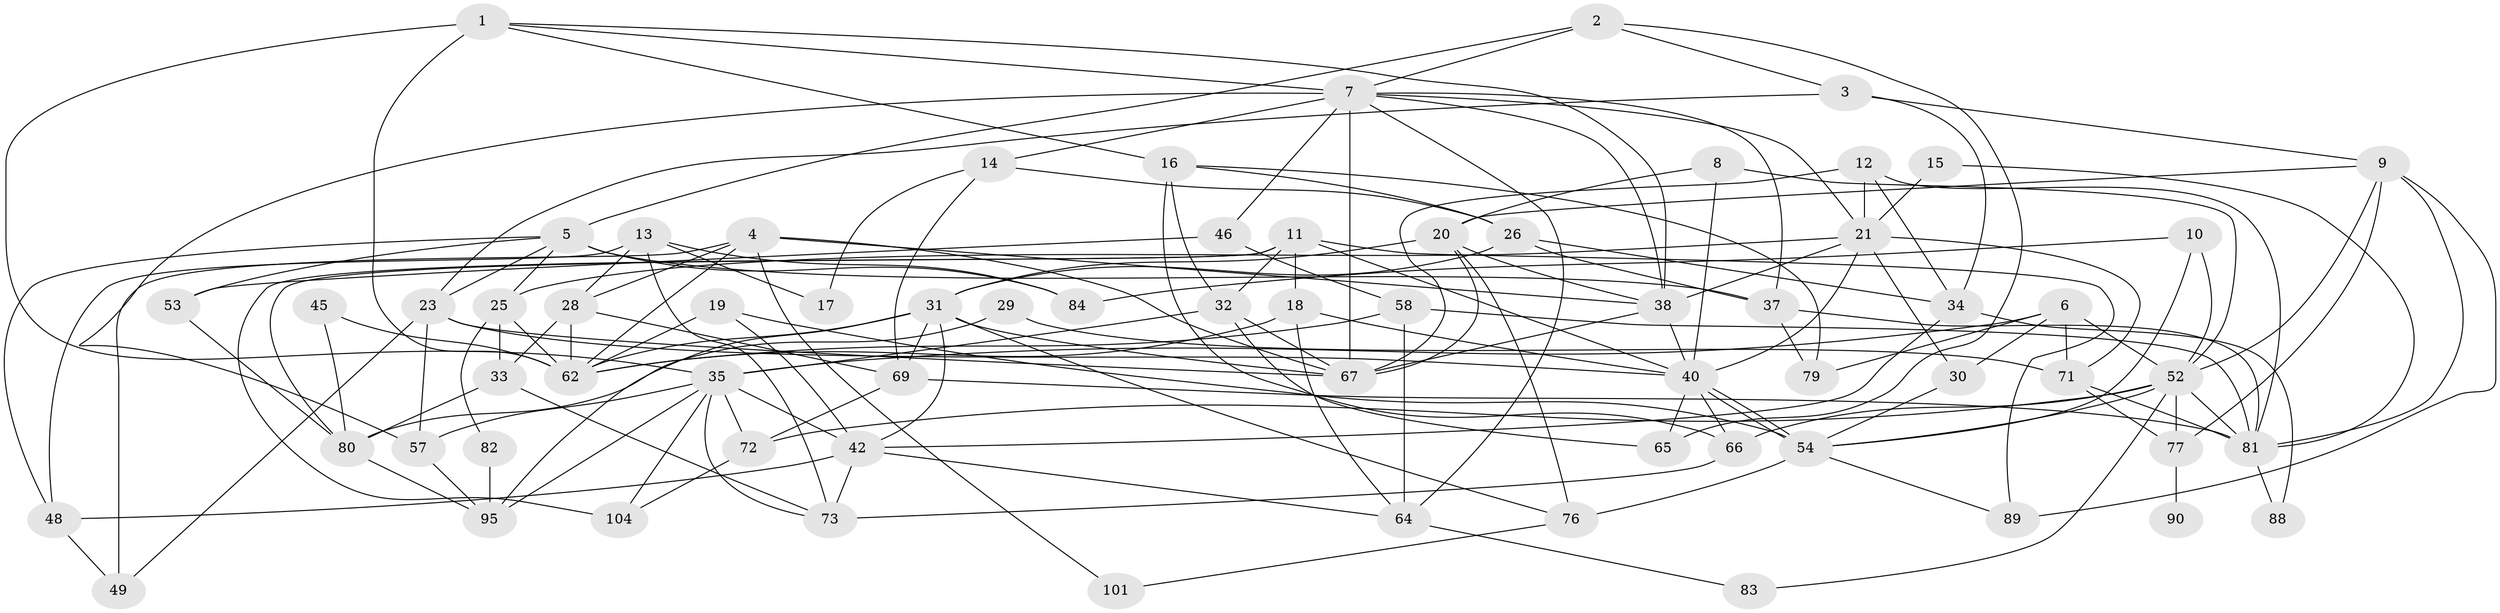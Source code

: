// original degree distribution, {5: 0.16037735849056603, 3: 0.2830188679245283, 4: 0.2641509433962264, 9: 0.02830188679245283, 2: 0.1509433962264151, 8: 0.009433962264150943, 6: 0.0660377358490566, 7: 0.03773584905660377}
// Generated by graph-tools (version 1.1) at 2025/11/02/27/25 16:11:20]
// undirected, 68 vertices, 163 edges
graph export_dot {
graph [start="1"]
  node [color=gray90,style=filled];
  1;
  2;
  3 [super="+63"];
  4 [super="+36"];
  5 [super="+27"];
  6 [super="+22"];
  7 [super="+59"];
  8;
  9 [super="+60"];
  10 [super="+92"];
  11 [super="+24"];
  12 [super="+61"];
  13 [super="+105"];
  14 [super="+99"];
  15;
  16 [super="+75"];
  17;
  18 [super="+78"];
  19;
  20 [super="+47"];
  21;
  23;
  25 [super="+56"];
  26 [super="+55"];
  28 [super="+68"];
  29;
  30 [super="+50"];
  31 [super="+39"];
  32 [super="+41"];
  33 [super="+44"];
  34 [super="+91"];
  35 [super="+94"];
  37 [super="+51"];
  38 [super="+43"];
  40 [super="+103"];
  42 [super="+93"];
  45;
  46;
  48;
  49;
  52 [super="+97"];
  53;
  54 [super="+106"];
  57;
  58;
  62 [super="+74"];
  64 [super="+102"];
  65;
  66;
  67 [super="+70"];
  69;
  71 [super="+96"];
  72;
  73 [super="+98"];
  76 [super="+85"];
  77 [super="+100"];
  79;
  80 [super="+87"];
  81 [super="+86"];
  82;
  83;
  84;
  88;
  89;
  90;
  95;
  101;
  104;
  1 -- 7;
  1 -- 38;
  1 -- 62;
  1 -- 35;
  1 -- 16;
  2 -- 7;
  2 -- 65;
  2 -- 3;
  2 -- 5;
  3 -- 9;
  3 -- 23;
  3 -- 34;
  4 -- 62;
  4 -- 49;
  4 -- 101;
  4 -- 28;
  4 -- 38;
  4 -- 67;
  5 -- 48;
  5 -- 23;
  5 -- 53;
  5 -- 84;
  5 -- 25;
  5 -- 37;
  6 -- 79;
  6 -- 30;
  6 -- 71;
  6 -- 35;
  6 -- 52;
  7 -- 67 [weight=2];
  7 -- 57;
  7 -- 46;
  7 -- 21;
  7 -- 38;
  7 -- 14;
  7 -- 64;
  7 -- 37;
  8 -- 40;
  8 -- 20;
  8 -- 52;
  9 -- 89;
  9 -- 20;
  9 -- 77;
  9 -- 52;
  9 -- 81;
  10 -- 52;
  10 -- 54;
  10 -- 84;
  11 -- 80;
  11 -- 89;
  11 -- 18 [weight=2];
  11 -- 40;
  11 -- 104;
  11 -- 32;
  12 -- 81;
  12 -- 67;
  12 -- 21;
  12 -- 34;
  13 -- 17 [weight=2];
  13 -- 84;
  13 -- 48;
  13 -- 73;
  13 -- 28;
  14 -- 26;
  14 -- 69;
  14 -- 17;
  15 -- 21;
  15 -- 81;
  16 -- 66;
  16 -- 79;
  16 -- 26;
  16 -- 32;
  18 -- 64;
  18 -- 62;
  18 -- 40;
  19 -- 54;
  19 -- 42;
  19 -- 62;
  20 -- 38;
  20 -- 67;
  20 -- 76;
  20 -- 31;
  21 -- 38;
  21 -- 25;
  21 -- 30;
  21 -- 40;
  21 -- 71;
  23 -- 40;
  23 -- 49;
  23 -- 57;
  23 -- 67;
  25 -- 33;
  25 -- 82;
  25 -- 62;
  26 -- 37;
  26 -- 31;
  26 -- 34;
  28 -- 62 [weight=2];
  28 -- 69;
  28 -- 33;
  29 -- 80;
  29 -- 71;
  30 -- 54;
  31 -- 67;
  31 -- 95;
  31 -- 76;
  31 -- 42 [weight=2];
  31 -- 69;
  31 -- 62;
  32 -- 67;
  32 -- 65;
  32 -- 35;
  33 -- 80;
  33 -- 73;
  34 -- 42;
  34 -- 88;
  35 -- 95;
  35 -- 72;
  35 -- 104;
  35 -- 57;
  35 -- 42;
  35 -- 73;
  37 -- 79;
  37 -- 81;
  38 -- 40;
  38 -- 67;
  40 -- 54;
  40 -- 54;
  40 -- 65;
  40 -- 66;
  42 -- 73 [weight=2];
  42 -- 48;
  42 -- 64;
  45 -- 62;
  45 -- 80;
  46 -- 58;
  46 -- 53;
  48 -- 49;
  52 -- 66;
  52 -- 72;
  52 -- 77;
  52 -- 83;
  52 -- 81;
  52 -- 54;
  53 -- 80;
  54 -- 76 [weight=2];
  54 -- 89;
  57 -- 95;
  58 -- 62;
  58 -- 64;
  58 -- 81;
  64 -- 83;
  66 -- 73;
  69 -- 72;
  69 -- 81;
  71 -- 81;
  71 -- 77;
  72 -- 104;
  76 -- 101;
  77 -- 90 [weight=2];
  80 -- 95;
  81 -- 88;
  82 -- 95;
}
